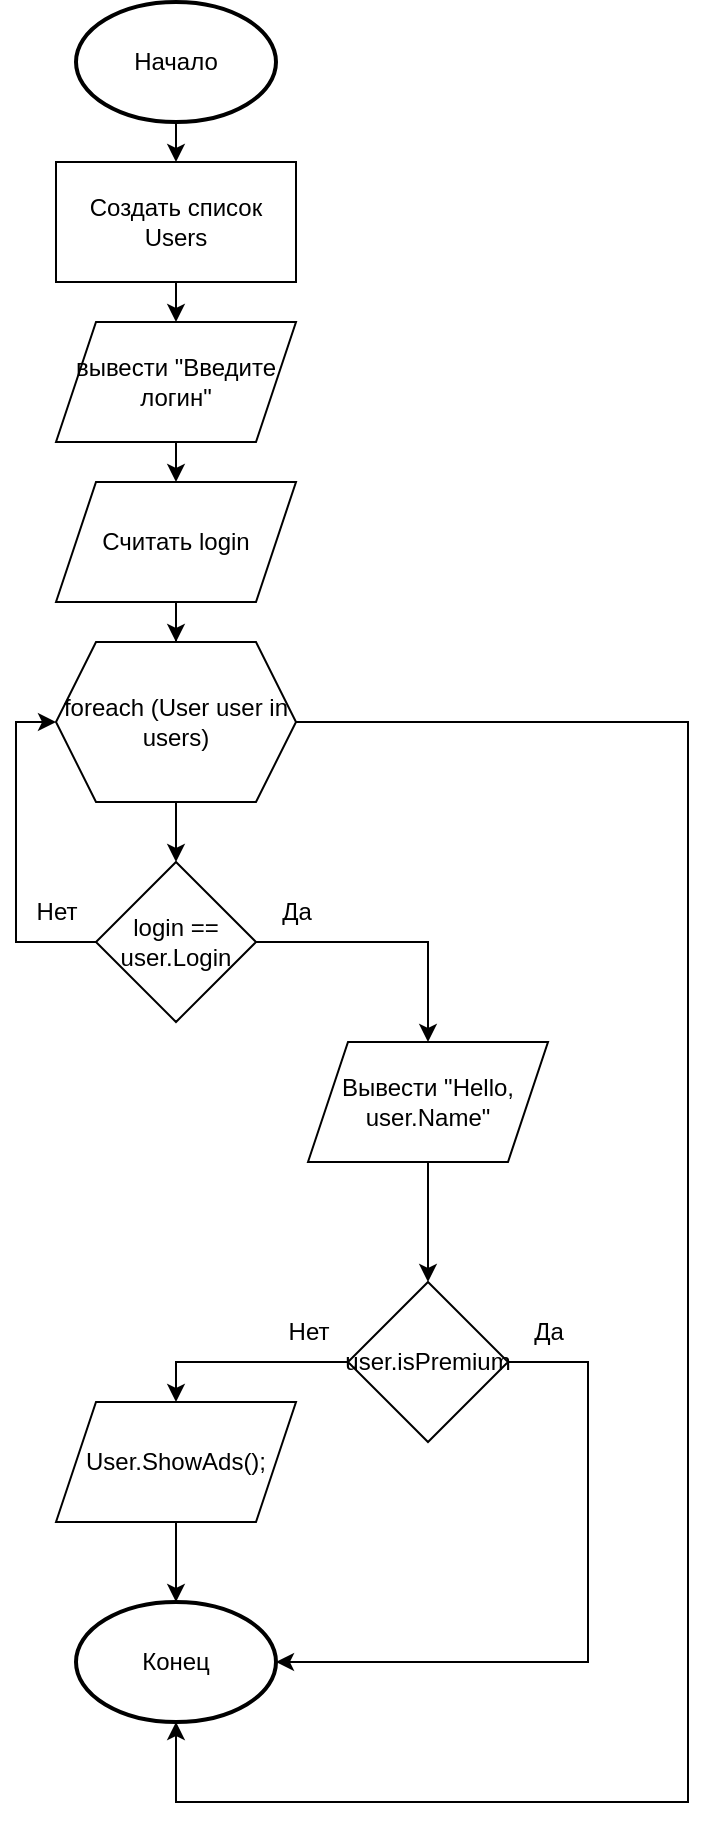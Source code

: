<mxfile version="20.6.0" type="device"><diagram id="C5RBs43oDa-KdzZeNtuy" name="Page-1"><mxGraphModel dx="1382" dy="795" grid="1" gridSize="10" guides="1" tooltips="1" connect="1" arrows="1" fold="1" page="1" pageScale="1" pageWidth="827" pageHeight="1169" math="0" shadow="0"><root><mxCell id="WIyWlLk6GJQsqaUBKTNV-0"/><mxCell id="WIyWlLk6GJQsqaUBKTNV-1" parent="WIyWlLk6GJQsqaUBKTNV-0"/><mxCell id="hOLigPt4ymvZSpG0cUpT-5" style="edgeStyle=orthogonalEdgeStyle;rounded=0;orthogonalLoop=1;jettySize=auto;html=1;exitX=0.5;exitY=1;exitDx=0;exitDy=0;exitPerimeter=0;entryX=0.5;entryY=0;entryDx=0;entryDy=0;" edge="1" parent="WIyWlLk6GJQsqaUBKTNV-1" source="hOLigPt4ymvZSpG0cUpT-0" target="hOLigPt4ymvZSpG0cUpT-3"><mxGeometry relative="1" as="geometry"/></mxCell><mxCell id="hOLigPt4ymvZSpG0cUpT-0" value="Начало" style="strokeWidth=2;html=1;shape=mxgraph.flowchart.start_1;whiteSpace=wrap;" vertex="1" parent="WIyWlLk6GJQsqaUBKTNV-1"><mxGeometry x="364" y="40" width="100" height="60" as="geometry"/></mxCell><mxCell id="hOLigPt4ymvZSpG0cUpT-1" value="Конец" style="strokeWidth=2;html=1;shape=mxgraph.flowchart.start_1;whiteSpace=wrap;" vertex="1" parent="WIyWlLk6GJQsqaUBKTNV-1"><mxGeometry x="364" y="840" width="100" height="60" as="geometry"/></mxCell><mxCell id="hOLigPt4ymvZSpG0cUpT-6" style="edgeStyle=orthogonalEdgeStyle;rounded=0;orthogonalLoop=1;jettySize=auto;html=1;exitX=0.5;exitY=1;exitDx=0;exitDy=0;entryX=0.5;entryY=0;entryDx=0;entryDy=0;" edge="1" parent="WIyWlLk6GJQsqaUBKTNV-1" source="hOLigPt4ymvZSpG0cUpT-3" target="hOLigPt4ymvZSpG0cUpT-4"><mxGeometry relative="1" as="geometry"/></mxCell><mxCell id="hOLigPt4ymvZSpG0cUpT-3" value="Создать список Users" style="rounded=0;whiteSpace=wrap;html=1;" vertex="1" parent="WIyWlLk6GJQsqaUBKTNV-1"><mxGeometry x="354" y="120" width="120" height="60" as="geometry"/></mxCell><mxCell id="hOLigPt4ymvZSpG0cUpT-10" style="edgeStyle=orthogonalEdgeStyle;rounded=0;orthogonalLoop=1;jettySize=auto;html=1;exitX=0.5;exitY=1;exitDx=0;exitDy=0;entryX=0.5;entryY=0;entryDx=0;entryDy=0;" edge="1" parent="WIyWlLk6GJQsqaUBKTNV-1" source="hOLigPt4ymvZSpG0cUpT-4" target="hOLigPt4ymvZSpG0cUpT-9"><mxGeometry relative="1" as="geometry"/></mxCell><mxCell id="hOLigPt4ymvZSpG0cUpT-4" value="вывести &quot;Введите логин&quot;" style="shape=parallelogram;perimeter=parallelogramPerimeter;whiteSpace=wrap;html=1;fixedSize=1;" vertex="1" parent="WIyWlLk6GJQsqaUBKTNV-1"><mxGeometry x="354" y="200" width="120" height="60" as="geometry"/></mxCell><mxCell id="hOLigPt4ymvZSpG0cUpT-13" value="" style="edgeStyle=orthogonalEdgeStyle;rounded=0;orthogonalLoop=1;jettySize=auto;html=1;" edge="1" parent="WIyWlLk6GJQsqaUBKTNV-1" source="hOLigPt4ymvZSpG0cUpT-7" target="hOLigPt4ymvZSpG0cUpT-12"><mxGeometry relative="1" as="geometry"/></mxCell><mxCell id="hOLigPt4ymvZSpG0cUpT-37" style="edgeStyle=orthogonalEdgeStyle;rounded=0;orthogonalLoop=1;jettySize=auto;html=1;exitX=1;exitY=0.5;exitDx=0;exitDy=0;entryX=0.5;entryY=1;entryDx=0;entryDy=0;entryPerimeter=0;" edge="1" parent="WIyWlLk6GJQsqaUBKTNV-1" source="hOLigPt4ymvZSpG0cUpT-7" target="hOLigPt4ymvZSpG0cUpT-1"><mxGeometry relative="1" as="geometry"><mxPoint x="760" y="720" as="targetPoint"/><Array as="points"><mxPoint x="670" y="400"/><mxPoint x="670" y="940"/><mxPoint x="414" y="940"/></Array></mxGeometry></mxCell><mxCell id="hOLigPt4ymvZSpG0cUpT-7" value="foreach (User user in users)" style="shape=hexagon;perimeter=hexagonPerimeter2;whiteSpace=wrap;html=1;fixedSize=1;" vertex="1" parent="WIyWlLk6GJQsqaUBKTNV-1"><mxGeometry x="354" y="360" width="120" height="80" as="geometry"/></mxCell><mxCell id="hOLigPt4ymvZSpG0cUpT-11" value="" style="edgeStyle=orthogonalEdgeStyle;rounded=0;orthogonalLoop=1;jettySize=auto;html=1;" edge="1" parent="WIyWlLk6GJQsqaUBKTNV-1" source="hOLigPt4ymvZSpG0cUpT-9" target="hOLigPt4ymvZSpG0cUpT-7"><mxGeometry relative="1" as="geometry"/></mxCell><mxCell id="hOLigPt4ymvZSpG0cUpT-9" value="Считать login" style="shape=parallelogram;perimeter=parallelogramPerimeter;whiteSpace=wrap;html=1;fixedSize=1;" vertex="1" parent="WIyWlLk6GJQsqaUBKTNV-1"><mxGeometry x="354" y="280" width="120" height="60" as="geometry"/></mxCell><mxCell id="hOLigPt4ymvZSpG0cUpT-20" style="edgeStyle=orthogonalEdgeStyle;rounded=0;orthogonalLoop=1;jettySize=auto;html=1;exitX=1;exitY=0.5;exitDx=0;exitDy=0;entryX=0.5;entryY=0;entryDx=0;entryDy=0;" edge="1" parent="WIyWlLk6GJQsqaUBKTNV-1" source="hOLigPt4ymvZSpG0cUpT-12" target="hOLigPt4ymvZSpG0cUpT-16"><mxGeometry relative="1" as="geometry"/></mxCell><mxCell id="hOLigPt4ymvZSpG0cUpT-35" style="edgeStyle=orthogonalEdgeStyle;rounded=0;orthogonalLoop=1;jettySize=auto;html=1;exitX=0;exitY=0.5;exitDx=0;exitDy=0;entryX=0;entryY=0.5;entryDx=0;entryDy=0;" edge="1" parent="WIyWlLk6GJQsqaUBKTNV-1" source="hOLigPt4ymvZSpG0cUpT-12" target="hOLigPt4ymvZSpG0cUpT-7"><mxGeometry relative="1" as="geometry"/></mxCell><mxCell id="hOLigPt4ymvZSpG0cUpT-12" value="login == user.Login" style="rhombus;whiteSpace=wrap;html=1;" vertex="1" parent="WIyWlLk6GJQsqaUBKTNV-1"><mxGeometry x="374" y="470" width="80" height="80" as="geometry"/></mxCell><mxCell id="hOLigPt4ymvZSpG0cUpT-22" style="edgeStyle=orthogonalEdgeStyle;rounded=0;orthogonalLoop=1;jettySize=auto;html=1;exitX=0.5;exitY=1;exitDx=0;exitDy=0;entryX=0.5;entryY=0;entryDx=0;entryDy=0;" edge="1" parent="WIyWlLk6GJQsqaUBKTNV-1" source="hOLigPt4ymvZSpG0cUpT-16" target="hOLigPt4ymvZSpG0cUpT-21"><mxGeometry relative="1" as="geometry"/></mxCell><mxCell id="hOLigPt4ymvZSpG0cUpT-16" value="Вывести &quot;Hello, user.Name&quot;" style="shape=parallelogram;perimeter=parallelogramPerimeter;whiteSpace=wrap;html=1;fixedSize=1;" vertex="1" parent="WIyWlLk6GJQsqaUBKTNV-1"><mxGeometry x="480" y="560" width="120" height="60" as="geometry"/></mxCell><mxCell id="hOLigPt4ymvZSpG0cUpT-25" style="edgeStyle=orthogonalEdgeStyle;rounded=0;orthogonalLoop=1;jettySize=auto;html=1;exitX=0;exitY=0.5;exitDx=0;exitDy=0;entryX=0.5;entryY=0;entryDx=0;entryDy=0;" edge="1" parent="WIyWlLk6GJQsqaUBKTNV-1" source="hOLigPt4ymvZSpG0cUpT-21" target="hOLigPt4ymvZSpG0cUpT-24"><mxGeometry relative="1" as="geometry"/></mxCell><mxCell id="hOLigPt4ymvZSpG0cUpT-26" style="edgeStyle=orthogonalEdgeStyle;rounded=0;orthogonalLoop=1;jettySize=auto;html=1;exitX=1;exitY=0.5;exitDx=0;exitDy=0;entryX=1;entryY=0.5;entryDx=0;entryDy=0;entryPerimeter=0;" edge="1" parent="WIyWlLk6GJQsqaUBKTNV-1" source="hOLigPt4ymvZSpG0cUpT-21" target="hOLigPt4ymvZSpG0cUpT-1"><mxGeometry relative="1" as="geometry"><Array as="points"><mxPoint x="620" y="720"/><mxPoint x="620" y="870"/></Array></mxGeometry></mxCell><mxCell id="hOLigPt4ymvZSpG0cUpT-21" value="user.isPremium" style="rhombus;whiteSpace=wrap;html=1;" vertex="1" parent="WIyWlLk6GJQsqaUBKTNV-1"><mxGeometry x="500" y="680" width="80" height="80" as="geometry"/></mxCell><mxCell id="hOLigPt4ymvZSpG0cUpT-31" style="edgeStyle=orthogonalEdgeStyle;rounded=0;orthogonalLoop=1;jettySize=auto;html=1;exitX=0.5;exitY=1;exitDx=0;exitDy=0;entryX=0.5;entryY=0;entryDx=0;entryDy=0;entryPerimeter=0;" edge="1" parent="WIyWlLk6GJQsqaUBKTNV-1" source="hOLigPt4ymvZSpG0cUpT-24" target="hOLigPt4ymvZSpG0cUpT-1"><mxGeometry relative="1" as="geometry"/></mxCell><mxCell id="hOLigPt4ymvZSpG0cUpT-24" value="User.ShowAds();" style="shape=parallelogram;perimeter=parallelogramPerimeter;whiteSpace=wrap;html=1;fixedSize=1;" vertex="1" parent="WIyWlLk6GJQsqaUBKTNV-1"><mxGeometry x="354" y="740" width="120" height="60" as="geometry"/></mxCell><mxCell id="hOLigPt4ymvZSpG0cUpT-27" value="Нет" style="text;html=1;align=center;verticalAlign=middle;resizable=0;points=[];autosize=1;strokeColor=none;fillColor=none;" vertex="1" parent="WIyWlLk6GJQsqaUBKTNV-1"><mxGeometry x="460" y="690" width="40" height="30" as="geometry"/></mxCell><mxCell id="hOLigPt4ymvZSpG0cUpT-28" value="Да" style="text;html=1;align=center;verticalAlign=middle;resizable=0;points=[];autosize=1;strokeColor=none;fillColor=none;" vertex="1" parent="WIyWlLk6GJQsqaUBKTNV-1"><mxGeometry x="580" y="690" width="40" height="30" as="geometry"/></mxCell><mxCell id="hOLigPt4ymvZSpG0cUpT-29" value="Да" style="text;html=1;align=center;verticalAlign=middle;resizable=0;points=[];autosize=1;strokeColor=none;fillColor=none;" vertex="1" parent="WIyWlLk6GJQsqaUBKTNV-1"><mxGeometry x="454" y="480" width="40" height="30" as="geometry"/></mxCell><mxCell id="hOLigPt4ymvZSpG0cUpT-30" value="Нет" style="text;html=1;align=center;verticalAlign=middle;resizable=0;points=[];autosize=1;strokeColor=none;fillColor=none;" vertex="1" parent="WIyWlLk6GJQsqaUBKTNV-1"><mxGeometry x="334" y="480" width="40" height="30" as="geometry"/></mxCell></root></mxGraphModel></diagram></mxfile>